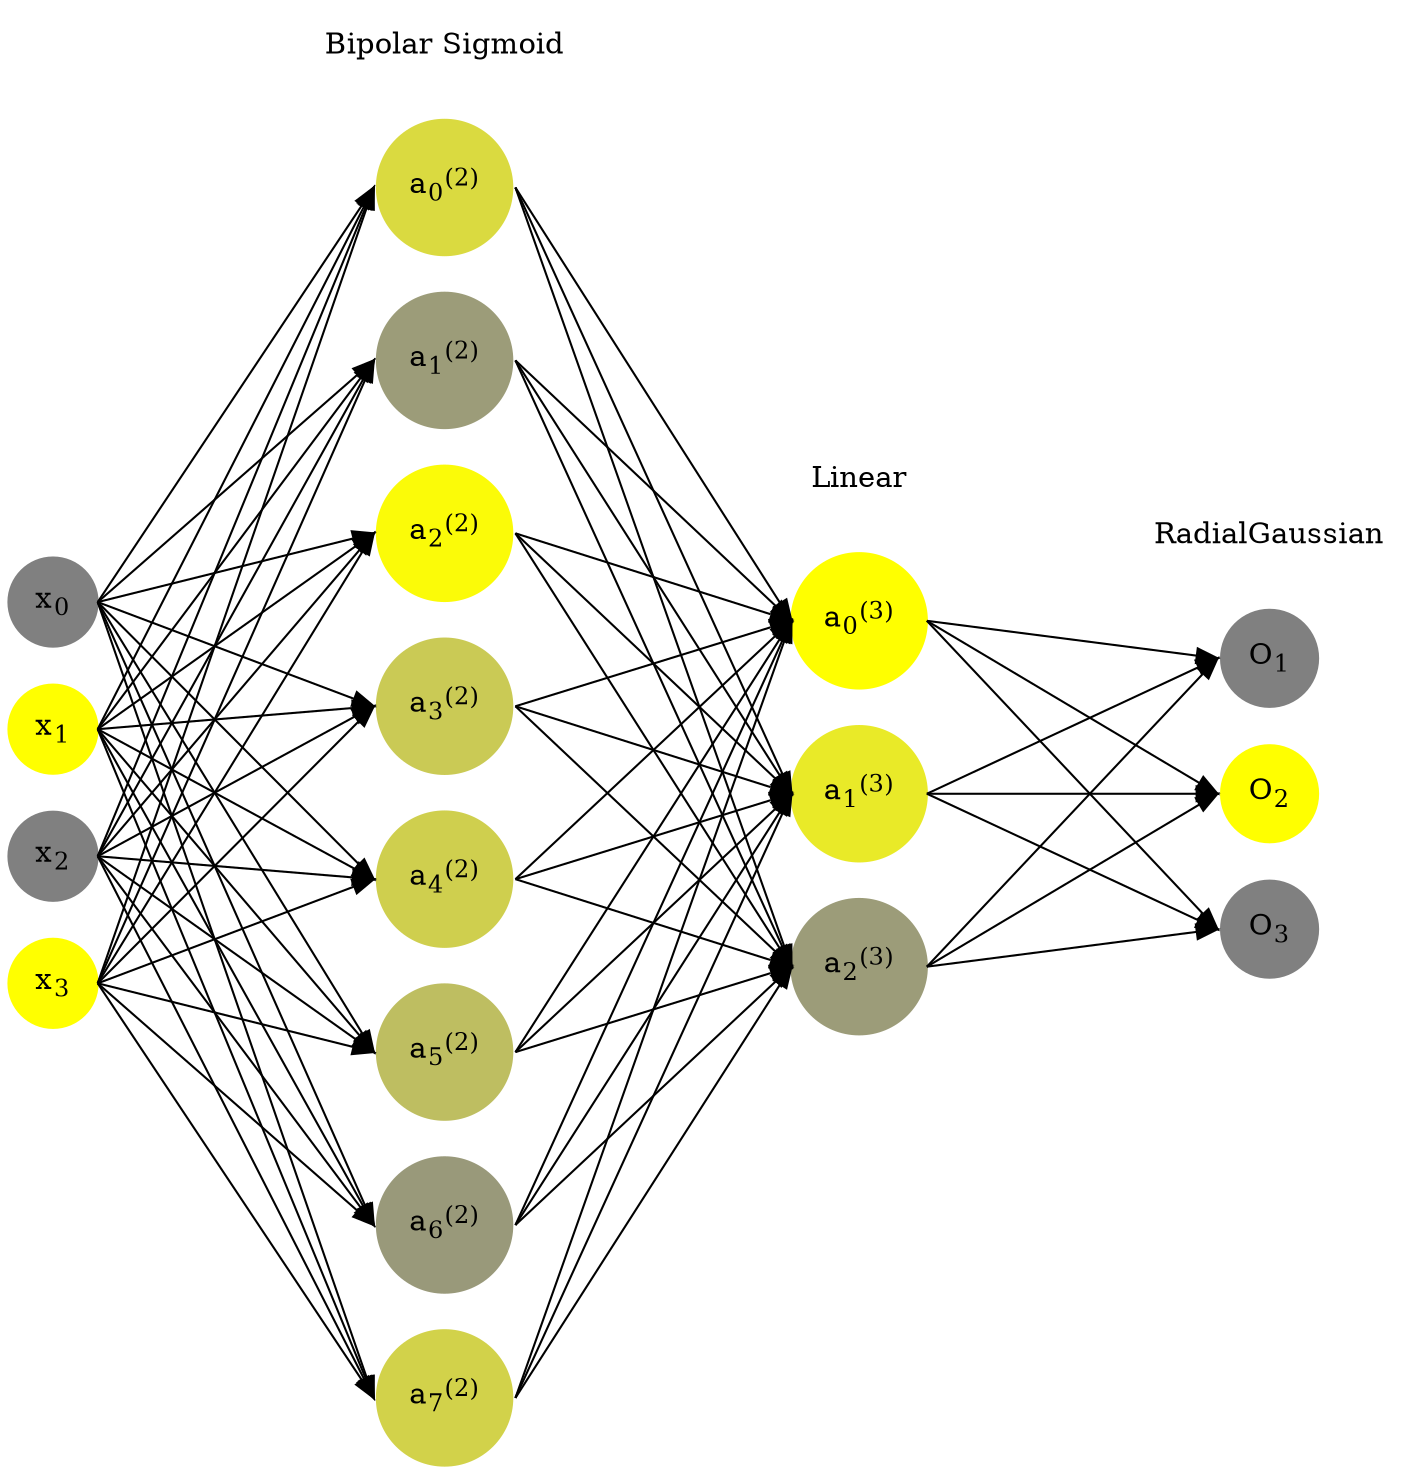 digraph G {
	rankdir = LR;
	splines=false;
	edge[style=invis];
	ranksep= 1.4;
	{
	node [shape=circle, color="0.1667, 0.0, 0.5", style=filled, fillcolor="0.1667, 0.0, 0.5"];
	x0 [label=<x<sub>0</sub>>];
	}
	{
	node [shape=circle, color="0.1667, 1.0, 1.0", style=filled, fillcolor="0.1667, 1.0, 1.0"];
	x1 [label=<x<sub>1</sub>>];
	}
	{
	node [shape=circle, color="0.1667, 0.0, 0.5", style=filled, fillcolor="0.1667, 0.0, 0.5"];
	x2 [label=<x<sub>2</sub>>];
	}
	{
	node [shape=circle, color="0.1667, 1.0, 1.0", style=filled, fillcolor="0.1667, 1.0, 1.0"];
	x3 [label=<x<sub>3</sub>>];
	}
	{
	node [shape=circle, color="0.1667, 0.703979, 0.851990", style=filled, fillcolor="0.1667, 0.703979, 0.851990"];
	a02 [label=<a<sub>0</sub><sup>(2)</sup>>];
	}
	{
	node [shape=circle, color="0.1667, 0.226059, 0.613030", style=filled, fillcolor="0.1667, 0.226059, 0.613030"];
	a12 [label=<a<sub>1</sub><sup>(2)</sup>>];
	}
	{
	node [shape=circle, color="0.1667, 0.966178, 0.983089", style=filled, fillcolor="0.1667, 0.966178, 0.983089"];
	a22 [label=<a<sub>2</sub><sup>(2)</sup>>];
	}
	{
	node [shape=circle, color="0.1667, 0.578431, 0.789216", style=filled, fillcolor="0.1667, 0.578431, 0.789216"];
	a32 [label=<a<sub>3</sub><sup>(2)</sup>>];
	}
	{
	node [shape=circle, color="0.1667, 0.624215, 0.812107", style=filled, fillcolor="0.1667, 0.624215, 0.812107"];
	a42 [label=<a<sub>4</sub><sup>(2)</sup>>];
	}
	{
	node [shape=circle, color="0.1667, 0.484717, 0.742358", style=filled, fillcolor="0.1667, 0.484717, 0.742358"];
	a52 [label=<a<sub>5</sub><sup>(2)</sup>>];
	}
	{
	node [shape=circle, color="0.1667, 0.202911, 0.601456", style=filled, fillcolor="0.1667, 0.202911, 0.601456"];
	a62 [label=<a<sub>6</sub><sup>(2)</sup>>];
	}
	{
	node [shape=circle, color="0.1667, 0.643703, 0.821851", style=filled, fillcolor="0.1667, 0.643703, 0.821851"];
	a72 [label=<a<sub>7</sub><sup>(2)</sup>>];
	}
	{
	node [shape=circle, color="0.1667, 1.419462, 1.209731", style=filled, fillcolor="0.1667, 1.419462, 1.209731"];
	a03 [label=<a<sub>0</sub><sup>(3)</sup>>];
	}
	{
	node [shape=circle, color="0.1667, 0.828311, 0.914155", style=filled, fillcolor="0.1667, 0.828311, 0.914155"];
	a13 [label=<a<sub>1</sub><sup>(3)</sup>>];
	}
	{
	node [shape=circle, color="0.1667, 0.223413, 0.611707", style=filled, fillcolor="0.1667, 0.223413, 0.611707"];
	a23 [label=<a<sub>2</sub><sup>(3)</sup>>];
	}
	{
	node [shape=circle, color="0.1667, 0.0, 0.5", style=filled, fillcolor="0.1667, 0.0, 0.5"];
	O1 [label=<O<sub>1</sub>>];
	}
	{
	node [shape=circle, color="0.1667, 1.0, 1.0", style=filled, fillcolor="0.1667, 1.0, 1.0"];
	O2 [label=<O<sub>2</sub>>];
	}
	{
	node [shape=circle, color="0.1667, 0.0, 0.5", style=filled, fillcolor="0.1667, 0.0, 0.5"];
	O3 [label=<O<sub>3</sub>>];
	}
	{
	rank=same;
	x0->x1->x2->x3;
	}
	{
	rank=same;
	a02->a12->a22->a32->a42->a52->a62->a72;
	}
	{
	rank=same;
	a03->a13->a23;
	}
	{
	rank=same;
	O1->O2->O3;
	}
	l1 [shape=plaintext,label="Bipolar Sigmoid"];
	l1->a02;
	{rank=same; l1;a02};
	l2 [shape=plaintext,label="Linear"];
	l2->a03;
	{rank=same; l2;a03};
	l3 [shape=plaintext,label="RadialGaussian"];
	l3->O1;
	{rank=same; l3;O1};
edge[style=solid, tailport=e, headport=w];
	{x0;x1;x2;x3} -> {a02;a12;a22;a32;a42;a52;a62;a72};
	{a02;a12;a22;a32;a42;a52;a62;a72} -> {a03;a13;a23};
	{a03;a13;a23} -> {O1,O2,O3};
}